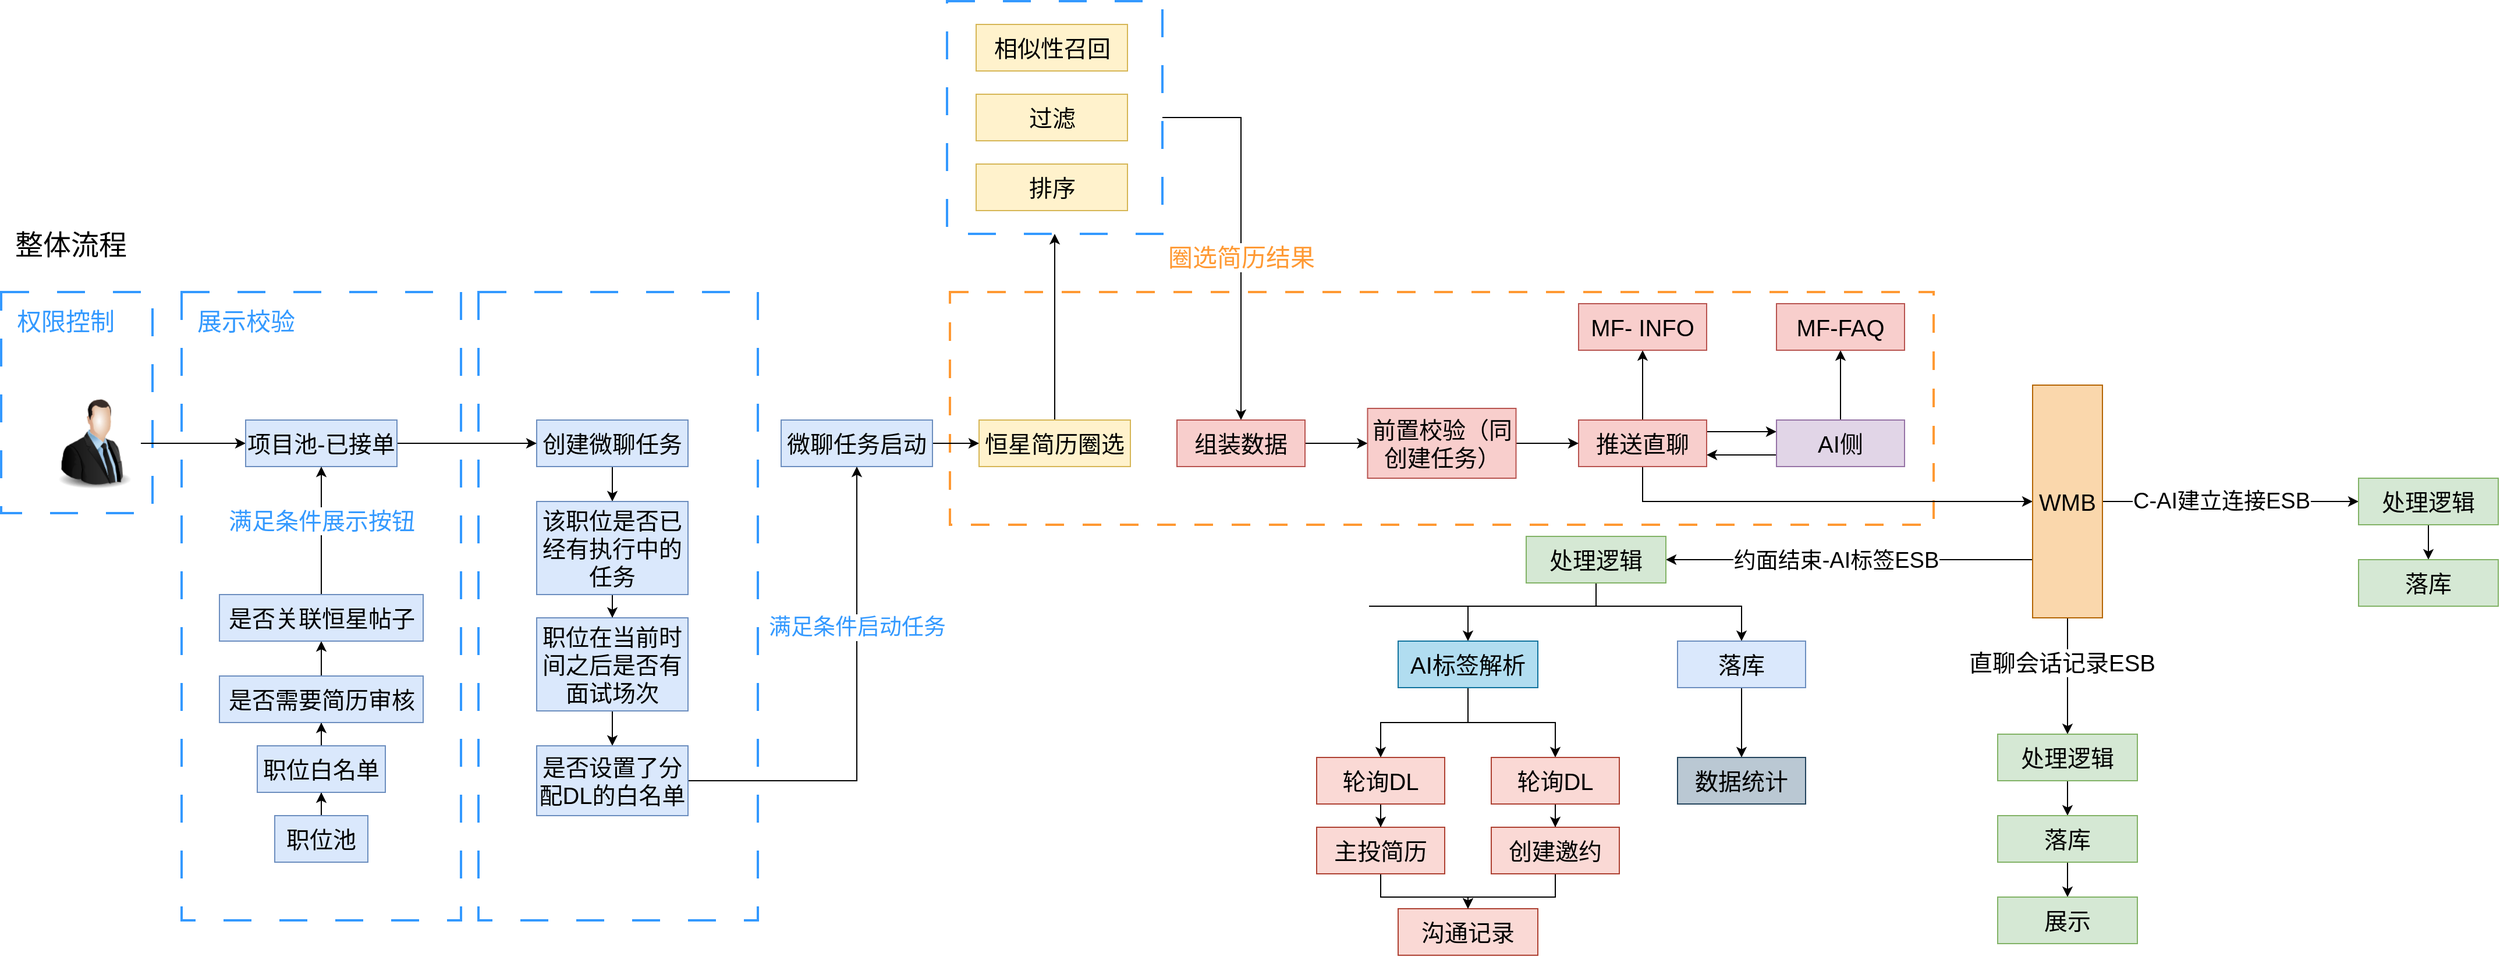 <mxfile version="21.6.1" type="github">
  <diagram name="第 1 页" id="2LPgw6x0lP4YFarTiaSZ">
    <mxGraphModel dx="2712" dy="1861" grid="1" gridSize="10" guides="1" tooltips="1" connect="1" arrows="1" fold="1" page="0" pageScale="1" pageWidth="827" pageHeight="1169" math="0" shadow="0">
      <root>
        <mxCell id="0" />
        <mxCell id="1" parent="0" />
        <mxCell id="FMsZeif13KGJiMdeBh8e-33" value="" style="rounded=0;whiteSpace=wrap;html=1;dashed=1;dashPattern=8 8;strokeColor=#FF9933;strokeWidth=2;" parent="1" vertex="1">
          <mxGeometry x="255" y="-540" width="845" height="200" as="geometry" />
        </mxCell>
        <mxCell id="YFNmjtGdTgRsqBSVT-xc-40" style="edgeStyle=orthogonalEdgeStyle;rounded=0;orthogonalLoop=1;jettySize=auto;html=1;entryX=0.5;entryY=0;entryDx=0;entryDy=0;" edge="1" parent="1" source="YFNmjtGdTgRsqBSVT-xc-38" target="FMsZeif13KGJiMdeBh8e-42">
          <mxGeometry relative="1" as="geometry" />
        </mxCell>
        <mxCell id="YFNmjtGdTgRsqBSVT-xc-42" value="圈选简历结果" style="edgeLabel;html=1;align=center;verticalAlign=middle;resizable=0;points=[];fontSize=21;fontColor=#FF9933;" vertex="1" connectable="0" parent="YFNmjtGdTgRsqBSVT-xc-40">
          <mxGeometry x="0.022" y="-1" relative="1" as="geometry">
            <mxPoint x="1" y="20" as="offset" />
          </mxGeometry>
        </mxCell>
        <mxCell id="YFNmjtGdTgRsqBSVT-xc-38" value="" style="rounded=0;whiteSpace=wrap;html=1;dashed=1;strokeWidth=2;strokeColor=#3399FF;dashPattern=12 12;" vertex="1" parent="1">
          <mxGeometry x="252.5" y="-790" width="185" height="200" as="geometry" />
        </mxCell>
        <mxCell id="YFNmjtGdTgRsqBSVT-xc-25" value="" style="rounded=0;whiteSpace=wrap;html=1;dashed=1;strokeWidth=2;strokeColor=#3399FF;dashPattern=12 12;" vertex="1" parent="1">
          <mxGeometry x="-150" y="-540" width="240" height="540" as="geometry" />
        </mxCell>
        <mxCell id="YFNmjtGdTgRsqBSVT-xc-14" value="" style="rounded=0;whiteSpace=wrap;html=1;dashed=1;strokeWidth=2;strokeColor=#3399FF;dashPattern=12 12;" vertex="1" parent="1">
          <mxGeometry x="-560" y="-540" width="130" height="190" as="geometry" />
        </mxCell>
        <mxCell id="YFNmjtGdTgRsqBSVT-xc-12" value="" style="rounded=0;whiteSpace=wrap;html=1;dashed=1;strokeWidth=2;strokeColor=#3399FF;dashPattern=12 12;" vertex="1" parent="1">
          <mxGeometry x="-405" y="-540" width="240" height="540" as="geometry" />
        </mxCell>
        <mxCell id="YFNmjtGdTgRsqBSVT-xc-2" style="edgeStyle=orthogonalEdgeStyle;rounded=0;orthogonalLoop=1;jettySize=auto;html=1;entryX=0;entryY=0.5;entryDx=0;entryDy=0;" edge="1" parent="1" source="FMsZeif13KGJiMdeBh8e-35" target="YFNmjtGdTgRsqBSVT-xc-1">
          <mxGeometry relative="1" as="geometry" />
        </mxCell>
        <mxCell id="FMsZeif13KGJiMdeBh8e-35" value="" style="image;html=1;image=img/lib/clip_art/people/Suit_Man_128x128.png;rounded=0;" parent="1" vertex="1">
          <mxGeometry x="-520" y="-450" width="80" height="80" as="geometry" />
        </mxCell>
        <mxCell id="FMsZeif13KGJiMdeBh8e-36" value="整体流程" style="text;html=1;strokeColor=none;fillColor=none;align=center;verticalAlign=middle;whiteSpace=wrap;rounded=0;fontSize=24;" parent="1" vertex="1">
          <mxGeometry x="-560" y="-600" width="120" height="40" as="geometry" />
        </mxCell>
        <mxCell id="YFNmjtGdTgRsqBSVT-xc-27" value="" style="edgeStyle=orthogonalEdgeStyle;rounded=0;orthogonalLoop=1;jettySize=auto;html=1;" edge="1" parent="1" source="FMsZeif13KGJiMdeBh8e-38" target="YFNmjtGdTgRsqBSVT-xc-26">
          <mxGeometry relative="1" as="geometry" />
        </mxCell>
        <mxCell id="FMsZeif13KGJiMdeBh8e-38" value="创建微聊任务" style="whiteSpace=wrap;html=1;verticalAlign=middle;labelBackgroundColor=none;fontSize=20;fillColor=#dae8fc;strokeColor=#6c8ebf;rounded=0;" parent="1" vertex="1">
          <mxGeometry x="-100" y="-430" width="130" height="40" as="geometry" />
        </mxCell>
        <mxCell id="YFNmjtGdTgRsqBSVT-xc-39" style="edgeStyle=orthogonalEdgeStyle;rounded=0;orthogonalLoop=1;jettySize=auto;html=1;" edge="1" parent="1" source="FMsZeif13KGJiMdeBh8e-40" target="YFNmjtGdTgRsqBSVT-xc-38">
          <mxGeometry relative="1" as="geometry" />
        </mxCell>
        <mxCell id="FMsZeif13KGJiMdeBh8e-40" value="恒星简历圈选" style="whiteSpace=wrap;html=1;verticalAlign=middle;labelBackgroundColor=none;fontSize=20;fillColor=#fff2cc;strokeColor=#d6b656;rounded=0;" parent="1" vertex="1">
          <mxGeometry x="280" y="-430" width="130" height="40" as="geometry" />
        </mxCell>
        <mxCell id="YFNmjtGdTgRsqBSVT-xc-72" value="" style="edgeStyle=orthogonalEdgeStyle;rounded=0;orthogonalLoop=1;jettySize=auto;html=1;" edge="1" parent="1" source="FMsZeif13KGJiMdeBh8e-42" target="YFNmjtGdTgRsqBSVT-xc-71">
          <mxGeometry relative="1" as="geometry" />
        </mxCell>
        <mxCell id="FMsZeif13KGJiMdeBh8e-42" value="组装数据" style="whiteSpace=wrap;html=1;verticalAlign=middle;labelBackgroundColor=none;fontSize=20;fillColor=#f8cecc;strokeColor=#b85450;rounded=0;" parent="1" vertex="1">
          <mxGeometry x="450" y="-430" width="110" height="40" as="geometry" />
        </mxCell>
        <mxCell id="FMsZeif13KGJiMdeBh8e-43" value="" style="edgeStyle=orthogonalEdgeStyle;rounded=0;orthogonalLoop=1;jettySize=auto;html=1;" parent="1" source="FMsZeif13KGJiMdeBh8e-44" target="FMsZeif13KGJiMdeBh8e-57" edge="1">
          <mxGeometry relative="1" as="geometry">
            <Array as="points">
              <mxPoint x="935" y="-420" />
              <mxPoint x="935" y="-420" />
            </Array>
          </mxGeometry>
        </mxCell>
        <mxCell id="FMsZeif13KGJiMdeBh8e-60" style="edgeStyle=orthogonalEdgeStyle;rounded=0;orthogonalLoop=1;jettySize=auto;html=1;entryX=0;entryY=0.5;entryDx=0;entryDy=0;" parent="1" source="FMsZeif13KGJiMdeBh8e-44" target="FMsZeif13KGJiMdeBh8e-47" edge="1">
          <mxGeometry relative="1" as="geometry">
            <Array as="points">
              <mxPoint x="850" y="-360" />
            </Array>
          </mxGeometry>
        </mxCell>
        <mxCell id="YFNmjtGdTgRsqBSVT-xc-44" style="edgeStyle=orthogonalEdgeStyle;rounded=0;orthogonalLoop=1;jettySize=auto;html=1;entryX=0.5;entryY=1;entryDx=0;entryDy=0;" edge="1" parent="1" source="FMsZeif13KGJiMdeBh8e-44" target="YFNmjtGdTgRsqBSVT-xc-43">
          <mxGeometry relative="1" as="geometry" />
        </mxCell>
        <mxCell id="FMsZeif13KGJiMdeBh8e-44" value="推送直聊" style="whiteSpace=wrap;html=1;verticalAlign=middle;labelBackgroundColor=none;fontSize=20;fillColor=#f8cecc;strokeColor=#b85450;rounded=0;" parent="1" vertex="1">
          <mxGeometry x="795" y="-430" width="110" height="40" as="geometry" />
        </mxCell>
        <mxCell id="FMsZeif13KGJiMdeBh8e-46" style="edgeStyle=orthogonalEdgeStyle;orthogonalLoop=1;jettySize=auto;html=1;entryX=1;entryY=0.5;entryDx=0;entryDy=0;" parent="1" source="FMsZeif13KGJiMdeBh8e-47" target="FMsZeif13KGJiMdeBh8e-52" edge="1">
          <mxGeometry relative="1" as="geometry">
            <Array as="points">
              <mxPoint x="1165" y="-310" />
              <mxPoint x="1165" y="-310" />
            </Array>
          </mxGeometry>
        </mxCell>
        <mxCell id="YFNmjtGdTgRsqBSVT-xc-46" value="约面结束-AI标签ESB" style="edgeLabel;html=1;align=center;verticalAlign=middle;resizable=0;points=[];fontSize=19;" vertex="1" connectable="0" parent="FMsZeif13KGJiMdeBh8e-46">
          <mxGeometry x="0.071" y="1" relative="1" as="geometry">
            <mxPoint x="-1" as="offset" />
          </mxGeometry>
        </mxCell>
        <mxCell id="YFNmjtGdTgRsqBSVT-xc-48" style="edgeStyle=orthogonalEdgeStyle;rounded=0;orthogonalLoop=1;jettySize=auto;html=1;entryX=0.5;entryY=0;entryDx=0;entryDy=0;" edge="1" parent="1" source="FMsZeif13KGJiMdeBh8e-47" target="YFNmjtGdTgRsqBSVT-xc-47">
          <mxGeometry relative="1" as="geometry" />
        </mxCell>
        <mxCell id="YFNmjtGdTgRsqBSVT-xc-49" value="直聊会话记录ESB" style="edgeLabel;html=1;align=center;verticalAlign=middle;resizable=0;points=[];fontSize=20;" vertex="1" connectable="0" parent="YFNmjtGdTgRsqBSVT-xc-48">
          <mxGeometry x="-0.238" y="-5" relative="1" as="geometry">
            <mxPoint as="offset" />
          </mxGeometry>
        </mxCell>
        <mxCell id="YFNmjtGdTgRsqBSVT-xc-55" style="edgeStyle=orthogonalEdgeStyle;rounded=0;orthogonalLoop=1;jettySize=auto;html=1;entryX=0;entryY=0.5;entryDx=0;entryDy=0;" edge="1" parent="1" source="FMsZeif13KGJiMdeBh8e-47" target="YFNmjtGdTgRsqBSVT-xc-54">
          <mxGeometry relative="1" as="geometry" />
        </mxCell>
        <mxCell id="YFNmjtGdTgRsqBSVT-xc-56" value="C-AI建立连接ESB" style="edgeLabel;html=1;align=center;verticalAlign=middle;resizable=0;points=[];fontSize=19;" vertex="1" connectable="0" parent="YFNmjtGdTgRsqBSVT-xc-55">
          <mxGeometry x="-0.176" y="1" relative="1" as="geometry">
            <mxPoint x="11" y="1" as="offset" />
          </mxGeometry>
        </mxCell>
        <mxCell id="FMsZeif13KGJiMdeBh8e-47" value="WMB" style="whiteSpace=wrap;html=1;verticalAlign=middle;labelBackgroundColor=none;fontSize=20;fillColor=#fad7ac;strokeColor=#b46504;rounded=0;" parent="1" vertex="1">
          <mxGeometry x="1185" y="-460" width="60" height="200" as="geometry" />
        </mxCell>
        <mxCell id="FMsZeif13KGJiMdeBh8e-64" style="edgeStyle=orthogonalEdgeStyle;rounded=0;orthogonalLoop=1;jettySize=auto;html=1;entryX=0.5;entryY=0;entryDx=0;entryDy=0;" parent="1" source="FMsZeif13KGJiMdeBh8e-52" target="FMsZeif13KGJiMdeBh8e-63" edge="1">
          <mxGeometry relative="1" as="geometry">
            <Array as="points">
              <mxPoint x="615" y="-270" />
              <mxPoint x="505" y="-270" />
            </Array>
          </mxGeometry>
        </mxCell>
        <mxCell id="FMsZeif13KGJiMdeBh8e-82" style="edgeStyle=orthogonalEdgeStyle;rounded=0;orthogonalLoop=1;jettySize=auto;html=1;entryX=0.5;entryY=0;entryDx=0;entryDy=0;" parent="1" source="FMsZeif13KGJiMdeBh8e-52" target="FMsZeif13KGJiMdeBh8e-54" edge="1">
          <mxGeometry relative="1" as="geometry">
            <Array as="points">
              <mxPoint x="810" y="-270" />
              <mxPoint x="935" y="-270" />
            </Array>
          </mxGeometry>
        </mxCell>
        <mxCell id="FMsZeif13KGJiMdeBh8e-52" value="处理逻辑" style="whiteSpace=wrap;html=1;verticalAlign=middle;labelBackgroundColor=none;fontSize=20;fillColor=#d5e8d4;strokeColor=#82b366;rounded=0;" parent="1" vertex="1">
          <mxGeometry x="750" y="-330" width="120" height="40" as="geometry" />
        </mxCell>
        <mxCell id="FMsZeif13KGJiMdeBh8e-66" value="" style="edgeStyle=orthogonalEdgeStyle;rounded=0;orthogonalLoop=1;jettySize=auto;html=1;" parent="1" source="FMsZeif13KGJiMdeBh8e-54" target="FMsZeif13KGJiMdeBh8e-65" edge="1">
          <mxGeometry relative="1" as="geometry" />
        </mxCell>
        <mxCell id="FMsZeif13KGJiMdeBh8e-54" value="落库" style="whiteSpace=wrap;html=1;verticalAlign=middle;labelBackgroundColor=none;fontSize=20;fillColor=#dae8fc;strokeColor=#6c8ebf;rounded=0;" parent="1" vertex="1">
          <mxGeometry x="880" y="-240" width="110" height="40" as="geometry" />
        </mxCell>
        <mxCell id="FMsZeif13KGJiMdeBh8e-61" style="edgeStyle=orthogonalEdgeStyle;rounded=0;orthogonalLoop=1;jettySize=auto;html=1;entryX=1;entryY=0.75;entryDx=0;entryDy=0;" parent="1" source="FMsZeif13KGJiMdeBh8e-57" target="FMsZeif13KGJiMdeBh8e-44" edge="1">
          <mxGeometry relative="1" as="geometry">
            <Array as="points">
              <mxPoint x="945" y="-400" />
              <mxPoint x="945" y="-400" />
            </Array>
          </mxGeometry>
        </mxCell>
        <mxCell id="YFNmjtGdTgRsqBSVT-xc-45" style="edgeStyle=orthogonalEdgeStyle;rounded=0;orthogonalLoop=1;jettySize=auto;html=1;entryX=0.5;entryY=1;entryDx=0;entryDy=0;" edge="1" parent="1" source="FMsZeif13KGJiMdeBh8e-57" target="FMsZeif13KGJiMdeBh8e-58">
          <mxGeometry relative="1" as="geometry" />
        </mxCell>
        <mxCell id="FMsZeif13KGJiMdeBh8e-57" value="AI侧" style="whiteSpace=wrap;html=1;verticalAlign=middle;labelBackgroundColor=none;fontSize=20;fillColor=#e1d5e7;strokeColor=#9673a6;rounded=0;" parent="1" vertex="1">
          <mxGeometry x="965" y="-430" width="110" height="40" as="geometry" />
        </mxCell>
        <mxCell id="FMsZeif13KGJiMdeBh8e-58" value="MF-FAQ" style="whiteSpace=wrap;html=1;verticalAlign=middle;labelBackgroundColor=none;fontSize=20;fillColor=#f8cecc;strokeColor=#b85450;rounded=0;" parent="1" vertex="1">
          <mxGeometry x="965" y="-530" width="110" height="40" as="geometry" />
        </mxCell>
        <mxCell id="FMsZeif13KGJiMdeBh8e-76" style="edgeStyle=orthogonalEdgeStyle;rounded=0;orthogonalLoop=1;jettySize=auto;html=1;entryX=0.5;entryY=0;entryDx=0;entryDy=0;" parent="1" source="FMsZeif13KGJiMdeBh8e-63" target="FMsZeif13KGJiMdeBh8e-75" edge="1">
          <mxGeometry relative="1" as="geometry" />
        </mxCell>
        <mxCell id="FMsZeif13KGJiMdeBh8e-77" style="edgeStyle=orthogonalEdgeStyle;rounded=0;orthogonalLoop=1;jettySize=auto;html=1;entryX=0.5;entryY=0;entryDx=0;entryDy=0;" parent="1" source="FMsZeif13KGJiMdeBh8e-63" target="FMsZeif13KGJiMdeBh8e-74" edge="1">
          <mxGeometry relative="1" as="geometry" />
        </mxCell>
        <mxCell id="FMsZeif13KGJiMdeBh8e-63" value="AI标签解析" style="whiteSpace=wrap;html=1;verticalAlign=middle;labelBackgroundColor=none;fontSize=20;fillColor=#b1ddf0;strokeColor=#10739e;rounded=0;" parent="1" vertex="1">
          <mxGeometry x="640" y="-240" width="120" height="40" as="geometry" />
        </mxCell>
        <mxCell id="FMsZeif13KGJiMdeBh8e-65" value="数据统计" style="whiteSpace=wrap;html=1;verticalAlign=middle;labelBackgroundColor=none;fontSize=20;fillColor=#bac8d3;strokeColor=#23445d;rounded=0;" parent="1" vertex="1">
          <mxGeometry x="880" y="-140" width="110" height="40" as="geometry" />
        </mxCell>
        <mxCell id="YFNmjtGdTgRsqBSVT-xc-69" style="edgeStyle=orthogonalEdgeStyle;rounded=0;orthogonalLoop=1;jettySize=auto;html=1;entryX=0.5;entryY=0;entryDx=0;entryDy=0;" edge="1" parent="1" source="FMsZeif13KGJiMdeBh8e-74" target="YFNmjtGdTgRsqBSVT-xc-68">
          <mxGeometry relative="1" as="geometry" />
        </mxCell>
        <mxCell id="FMsZeif13KGJiMdeBh8e-74" value="轮询DL" style="whiteSpace=wrap;html=1;verticalAlign=middle;labelBackgroundColor=none;fontSize=20;fillColor=#fad9d5;strokeColor=#ae4132;rounded=0;" parent="1" vertex="1">
          <mxGeometry x="720" y="-140" width="110" height="40" as="geometry" />
        </mxCell>
        <mxCell id="YFNmjtGdTgRsqBSVT-xc-65" style="edgeStyle=orthogonalEdgeStyle;rounded=0;orthogonalLoop=1;jettySize=auto;html=1;" edge="1" parent="1" source="FMsZeif13KGJiMdeBh8e-75" target="YFNmjtGdTgRsqBSVT-xc-63">
          <mxGeometry relative="1" as="geometry" />
        </mxCell>
        <mxCell id="FMsZeif13KGJiMdeBh8e-75" value="轮询DL" style="whiteSpace=wrap;html=1;verticalAlign=middle;labelBackgroundColor=none;fontSize=20;fillColor=#fad9d5;strokeColor=#ae4132;rounded=0;" parent="1" vertex="1">
          <mxGeometry x="570" y="-140" width="110" height="40" as="geometry" />
        </mxCell>
        <mxCell id="FMsZeif13KGJiMdeBh8e-78" value="沟通记录" style="whiteSpace=wrap;html=1;verticalAlign=middle;labelBackgroundColor=none;fontSize=20;fillColor=#fad9d5;strokeColor=#ae4132;rounded=0;" parent="1" vertex="1">
          <mxGeometry x="640" y="-10" width="120" height="40" as="geometry" />
        </mxCell>
        <mxCell id="YFNmjtGdTgRsqBSVT-xc-11" style="edgeStyle=orthogonalEdgeStyle;rounded=0;orthogonalLoop=1;jettySize=auto;html=1;" edge="1" parent="1" source="YFNmjtGdTgRsqBSVT-xc-1" target="FMsZeif13KGJiMdeBh8e-38">
          <mxGeometry relative="1" as="geometry" />
        </mxCell>
        <mxCell id="YFNmjtGdTgRsqBSVT-xc-1" value="项目池-已接单" style="whiteSpace=wrap;html=1;verticalAlign=middle;labelBackgroundColor=none;fontSize=20;fillColor=#dae8fc;strokeColor=#6c8ebf;rounded=0;" vertex="1" parent="1">
          <mxGeometry x="-350" y="-430" width="130" height="40" as="geometry" />
        </mxCell>
        <mxCell id="YFNmjtGdTgRsqBSVT-xc-6" value="" style="edgeStyle=orthogonalEdgeStyle;rounded=0;orthogonalLoop=1;jettySize=auto;html=1;" edge="1" parent="1" source="YFNmjtGdTgRsqBSVT-xc-3" target="YFNmjtGdTgRsqBSVT-xc-5">
          <mxGeometry relative="1" as="geometry" />
        </mxCell>
        <mxCell id="YFNmjtGdTgRsqBSVT-xc-3" value="职位池" style="whiteSpace=wrap;html=1;verticalAlign=middle;labelBackgroundColor=none;fontSize=20;fillColor=#dae8fc;strokeColor=#6c8ebf;rounded=0;" vertex="1" parent="1">
          <mxGeometry x="-325" y="-90" width="80" height="40" as="geometry" />
        </mxCell>
        <mxCell id="YFNmjtGdTgRsqBSVT-xc-8" value="" style="edgeStyle=orthogonalEdgeStyle;rounded=0;orthogonalLoop=1;jettySize=auto;html=1;" edge="1" parent="1" source="YFNmjtGdTgRsqBSVT-xc-5" target="YFNmjtGdTgRsqBSVT-xc-7">
          <mxGeometry relative="1" as="geometry" />
        </mxCell>
        <mxCell id="YFNmjtGdTgRsqBSVT-xc-5" value="职位白名单" style="whiteSpace=wrap;html=1;verticalAlign=middle;labelBackgroundColor=none;fontSize=20;fillColor=#dae8fc;strokeColor=#6c8ebf;rounded=0;" vertex="1" parent="1">
          <mxGeometry x="-340" y="-150" width="110" height="40" as="geometry" />
        </mxCell>
        <mxCell id="YFNmjtGdTgRsqBSVT-xc-22" value="" style="edgeStyle=orthogonalEdgeStyle;rounded=0;orthogonalLoop=1;jettySize=auto;html=1;" edge="1" parent="1" source="YFNmjtGdTgRsqBSVT-xc-7" target="YFNmjtGdTgRsqBSVT-xc-21">
          <mxGeometry relative="1" as="geometry" />
        </mxCell>
        <mxCell id="YFNmjtGdTgRsqBSVT-xc-7" value="是否需要简历审核" style="whiteSpace=wrap;html=1;verticalAlign=middle;labelBackgroundColor=none;fontSize=20;fillColor=#dae8fc;strokeColor=#6c8ebf;rounded=0;" vertex="1" parent="1">
          <mxGeometry x="-372.5" y="-210" width="175" height="40" as="geometry" />
        </mxCell>
        <mxCell id="YFNmjtGdTgRsqBSVT-xc-13" value="展示校验" style="text;html=1;strokeColor=none;fillColor=none;align=center;verticalAlign=middle;rounded=0;fontSize=21;fontColor=#3399FF;" vertex="1" parent="1">
          <mxGeometry x="-405" y="-540" width="110" height="50" as="geometry" />
        </mxCell>
        <mxCell id="YFNmjtGdTgRsqBSVT-xc-15" value="权限控制" style="text;html=1;strokeColor=none;fillColor=none;align=center;verticalAlign=middle;rounded=0;fontSize=21;fontColor=#3399FF;" vertex="1" parent="1">
          <mxGeometry x="-560" y="-540" width="110" height="50" as="geometry" />
        </mxCell>
        <mxCell id="YFNmjtGdTgRsqBSVT-xc-19" style="edgeStyle=orthogonalEdgeStyle;rounded=0;orthogonalLoop=1;jettySize=auto;html=1;entryX=0;entryY=0.5;entryDx=0;entryDy=0;" edge="1" parent="1" source="YFNmjtGdTgRsqBSVT-xc-17" target="FMsZeif13KGJiMdeBh8e-40">
          <mxGeometry relative="1" as="geometry" />
        </mxCell>
        <mxCell id="YFNmjtGdTgRsqBSVT-xc-17" value="微聊任务启动" style="whiteSpace=wrap;html=1;verticalAlign=middle;labelBackgroundColor=none;fontSize=20;fillColor=#dae8fc;strokeColor=#6c8ebf;rounded=0;" vertex="1" parent="1">
          <mxGeometry x="110" y="-430" width="130" height="40" as="geometry" />
        </mxCell>
        <mxCell id="YFNmjtGdTgRsqBSVT-xc-23" style="edgeStyle=orthogonalEdgeStyle;rounded=0;orthogonalLoop=1;jettySize=auto;html=1;" edge="1" parent="1" source="YFNmjtGdTgRsqBSVT-xc-21" target="YFNmjtGdTgRsqBSVT-xc-1">
          <mxGeometry relative="1" as="geometry" />
        </mxCell>
        <mxCell id="YFNmjtGdTgRsqBSVT-xc-24" value="满足条件展示按钮" style="edgeLabel;html=1;align=center;verticalAlign=middle;resizable=0;points=[];fontSize=20;fontColor=#3399FF;" vertex="1" connectable="0" parent="YFNmjtGdTgRsqBSVT-xc-23">
          <mxGeometry x="0.164" relative="1" as="geometry">
            <mxPoint as="offset" />
          </mxGeometry>
        </mxCell>
        <mxCell id="YFNmjtGdTgRsqBSVT-xc-21" value="是否关联恒星帖子" style="whiteSpace=wrap;html=1;verticalAlign=middle;labelBackgroundColor=none;fontSize=20;fillColor=#dae8fc;strokeColor=#6c8ebf;rounded=0;" vertex="1" parent="1">
          <mxGeometry x="-372.5" y="-280" width="175" height="40" as="geometry" />
        </mxCell>
        <mxCell id="YFNmjtGdTgRsqBSVT-xc-29" value="" style="edgeStyle=orthogonalEdgeStyle;rounded=0;orthogonalLoop=1;jettySize=auto;html=1;" edge="1" parent="1" source="YFNmjtGdTgRsqBSVT-xc-26" target="YFNmjtGdTgRsqBSVT-xc-28">
          <mxGeometry relative="1" as="geometry" />
        </mxCell>
        <mxCell id="YFNmjtGdTgRsqBSVT-xc-26" value="该职位是否已经有执行中的任务" style="whiteSpace=wrap;html=1;verticalAlign=middle;labelBackgroundColor=none;fontSize=20;fillColor=#dae8fc;strokeColor=#6c8ebf;rounded=0;" vertex="1" parent="1">
          <mxGeometry x="-100" y="-360" width="130" height="80" as="geometry" />
        </mxCell>
        <mxCell id="YFNmjtGdTgRsqBSVT-xc-31" value="" style="edgeStyle=orthogonalEdgeStyle;rounded=0;orthogonalLoop=1;jettySize=auto;html=1;" edge="1" parent="1" source="YFNmjtGdTgRsqBSVT-xc-28" target="YFNmjtGdTgRsqBSVT-xc-30">
          <mxGeometry relative="1" as="geometry" />
        </mxCell>
        <mxCell id="YFNmjtGdTgRsqBSVT-xc-28" value="职位在当前时间之后是否有面试场次" style="whiteSpace=wrap;html=1;verticalAlign=middle;labelBackgroundColor=none;fontSize=20;fillColor=#dae8fc;strokeColor=#6c8ebf;rounded=0;" vertex="1" parent="1">
          <mxGeometry x="-100" y="-260" width="130" height="80" as="geometry" />
        </mxCell>
        <mxCell id="YFNmjtGdTgRsqBSVT-xc-32" style="edgeStyle=orthogonalEdgeStyle;rounded=0;orthogonalLoop=1;jettySize=auto;html=1;entryX=0.5;entryY=1;entryDx=0;entryDy=0;" edge="1" parent="1" source="YFNmjtGdTgRsqBSVT-xc-30" target="YFNmjtGdTgRsqBSVT-xc-17">
          <mxGeometry relative="1" as="geometry" />
        </mxCell>
        <mxCell id="YFNmjtGdTgRsqBSVT-xc-33" value="满足条件启动任务" style="edgeLabel;html=1;align=center;verticalAlign=middle;resizable=0;points=[];fontSize=19;fontColor=#3399FF;" vertex="1" connectable="0" parent="YFNmjtGdTgRsqBSVT-xc-32">
          <mxGeometry x="0.335" relative="1" as="geometry">
            <mxPoint as="offset" />
          </mxGeometry>
        </mxCell>
        <mxCell id="YFNmjtGdTgRsqBSVT-xc-30" value="是否设置了分配DL的白名单" style="whiteSpace=wrap;html=1;verticalAlign=middle;labelBackgroundColor=none;fontSize=20;fillColor=#dae8fc;strokeColor=#6c8ebf;rounded=0;" vertex="1" parent="1">
          <mxGeometry x="-100" y="-150" width="130" height="60" as="geometry" />
        </mxCell>
        <mxCell id="YFNmjtGdTgRsqBSVT-xc-34" value="相似性召回" style="whiteSpace=wrap;html=1;verticalAlign=middle;labelBackgroundColor=none;fontSize=20;fillColor=#fff2cc;strokeColor=#d6b656;rounded=0;" vertex="1" parent="1">
          <mxGeometry x="277.5" y="-770" width="130" height="40" as="geometry" />
        </mxCell>
        <mxCell id="YFNmjtGdTgRsqBSVT-xc-36" value="过滤" style="whiteSpace=wrap;html=1;verticalAlign=middle;labelBackgroundColor=none;fontSize=20;fillColor=#fff2cc;strokeColor=#d6b656;rounded=0;" vertex="1" parent="1">
          <mxGeometry x="277.5" y="-710" width="130" height="40" as="geometry" />
        </mxCell>
        <mxCell id="YFNmjtGdTgRsqBSVT-xc-37" value="排序" style="whiteSpace=wrap;html=1;verticalAlign=middle;labelBackgroundColor=none;fontSize=20;fillColor=#fff2cc;strokeColor=#d6b656;rounded=0;" vertex="1" parent="1">
          <mxGeometry x="277.5" y="-650" width="130" height="40" as="geometry" />
        </mxCell>
        <mxCell id="YFNmjtGdTgRsqBSVT-xc-43" value="MF- INFO" style="whiteSpace=wrap;html=1;verticalAlign=middle;labelBackgroundColor=none;fontSize=20;fillColor=#f8cecc;strokeColor=#b85450;rounded=0;" vertex="1" parent="1">
          <mxGeometry x="795" y="-530" width="110" height="40" as="geometry" />
        </mxCell>
        <mxCell id="YFNmjtGdTgRsqBSVT-xc-51" value="" style="edgeStyle=orthogonalEdgeStyle;rounded=0;orthogonalLoop=1;jettySize=auto;html=1;" edge="1" parent="1" source="YFNmjtGdTgRsqBSVT-xc-47" target="YFNmjtGdTgRsqBSVT-xc-50">
          <mxGeometry relative="1" as="geometry" />
        </mxCell>
        <mxCell id="YFNmjtGdTgRsqBSVT-xc-47" value="处理逻辑" style="whiteSpace=wrap;html=1;verticalAlign=middle;labelBackgroundColor=none;fontSize=20;fillColor=#d5e8d4;strokeColor=#82b366;rounded=0;" vertex="1" parent="1">
          <mxGeometry x="1155" y="-160" width="120" height="40" as="geometry" />
        </mxCell>
        <mxCell id="YFNmjtGdTgRsqBSVT-xc-53" value="" style="edgeStyle=orthogonalEdgeStyle;rounded=0;orthogonalLoop=1;jettySize=auto;html=1;" edge="1" parent="1" source="YFNmjtGdTgRsqBSVT-xc-50" target="YFNmjtGdTgRsqBSVT-xc-52">
          <mxGeometry relative="1" as="geometry" />
        </mxCell>
        <mxCell id="YFNmjtGdTgRsqBSVT-xc-50" value="落库" style="whiteSpace=wrap;html=1;verticalAlign=middle;labelBackgroundColor=none;fontSize=20;fillColor=#d5e8d4;strokeColor=#82b366;rounded=0;" vertex="1" parent="1">
          <mxGeometry x="1155" y="-90" width="120" height="40" as="geometry" />
        </mxCell>
        <mxCell id="YFNmjtGdTgRsqBSVT-xc-52" value="展示" style="whiteSpace=wrap;html=1;verticalAlign=middle;labelBackgroundColor=none;fontSize=20;fillColor=#d5e8d4;strokeColor=#82b366;rounded=0;" vertex="1" parent="1">
          <mxGeometry x="1155" y="-20" width="120" height="40" as="geometry" />
        </mxCell>
        <mxCell id="YFNmjtGdTgRsqBSVT-xc-58" value="" style="edgeStyle=orthogonalEdgeStyle;rounded=0;orthogonalLoop=1;jettySize=auto;html=1;" edge="1" parent="1" source="YFNmjtGdTgRsqBSVT-xc-54" target="YFNmjtGdTgRsqBSVT-xc-57">
          <mxGeometry relative="1" as="geometry" />
        </mxCell>
        <mxCell id="YFNmjtGdTgRsqBSVT-xc-54" value="处理逻辑" style="whiteSpace=wrap;html=1;verticalAlign=middle;labelBackgroundColor=none;fontSize=20;fillColor=#d5e8d4;strokeColor=#82b366;rounded=0;" vertex="1" parent="1">
          <mxGeometry x="1465" y="-380" width="120" height="40" as="geometry" />
        </mxCell>
        <mxCell id="YFNmjtGdTgRsqBSVT-xc-57" value="落库" style="whiteSpace=wrap;html=1;verticalAlign=middle;labelBackgroundColor=none;fontSize=20;fillColor=#d5e8d4;strokeColor=#82b366;rounded=0;" vertex="1" parent="1">
          <mxGeometry x="1465" y="-310" width="120" height="40" as="geometry" />
        </mxCell>
        <mxCell id="YFNmjtGdTgRsqBSVT-xc-66" style="edgeStyle=orthogonalEdgeStyle;rounded=0;orthogonalLoop=1;jettySize=auto;html=1;entryX=0.5;entryY=0;entryDx=0;entryDy=0;" edge="1" parent="1" source="YFNmjtGdTgRsqBSVT-xc-63" target="FMsZeif13KGJiMdeBh8e-78">
          <mxGeometry relative="1" as="geometry" />
        </mxCell>
        <mxCell id="YFNmjtGdTgRsqBSVT-xc-63" value="主投简历" style="whiteSpace=wrap;html=1;verticalAlign=middle;labelBackgroundColor=none;fontSize=20;fillColor=#fad9d5;strokeColor=#ae4132;rounded=0;" vertex="1" parent="1">
          <mxGeometry x="570" y="-80" width="110" height="40" as="geometry" />
        </mxCell>
        <mxCell id="YFNmjtGdTgRsqBSVT-xc-70" style="edgeStyle=orthogonalEdgeStyle;rounded=0;orthogonalLoop=1;jettySize=auto;html=1;entryX=0.5;entryY=0;entryDx=0;entryDy=0;" edge="1" parent="1" source="YFNmjtGdTgRsqBSVT-xc-68" target="FMsZeif13KGJiMdeBh8e-78">
          <mxGeometry relative="1" as="geometry" />
        </mxCell>
        <mxCell id="YFNmjtGdTgRsqBSVT-xc-68" value="创建邀约" style="whiteSpace=wrap;html=1;verticalAlign=middle;labelBackgroundColor=none;fontSize=20;fillColor=#fad9d5;strokeColor=#ae4132;rounded=0;" vertex="1" parent="1">
          <mxGeometry x="720" y="-80" width="110" height="40" as="geometry" />
        </mxCell>
        <mxCell id="YFNmjtGdTgRsqBSVT-xc-73" style="edgeStyle=orthogonalEdgeStyle;rounded=0;orthogonalLoop=1;jettySize=auto;html=1;entryX=0;entryY=0.5;entryDx=0;entryDy=0;" edge="1" parent="1" source="YFNmjtGdTgRsqBSVT-xc-71" target="FMsZeif13KGJiMdeBh8e-44">
          <mxGeometry relative="1" as="geometry" />
        </mxCell>
        <mxCell id="YFNmjtGdTgRsqBSVT-xc-71" value="前置校验（同创建任务）" style="whiteSpace=wrap;html=1;verticalAlign=middle;labelBackgroundColor=none;fontSize=20;fillColor=#f8cecc;strokeColor=#b85450;rounded=0;" vertex="1" parent="1">
          <mxGeometry x="613.75" y="-440" width="127.5" height="60" as="geometry" />
        </mxCell>
      </root>
    </mxGraphModel>
  </diagram>
</mxfile>
